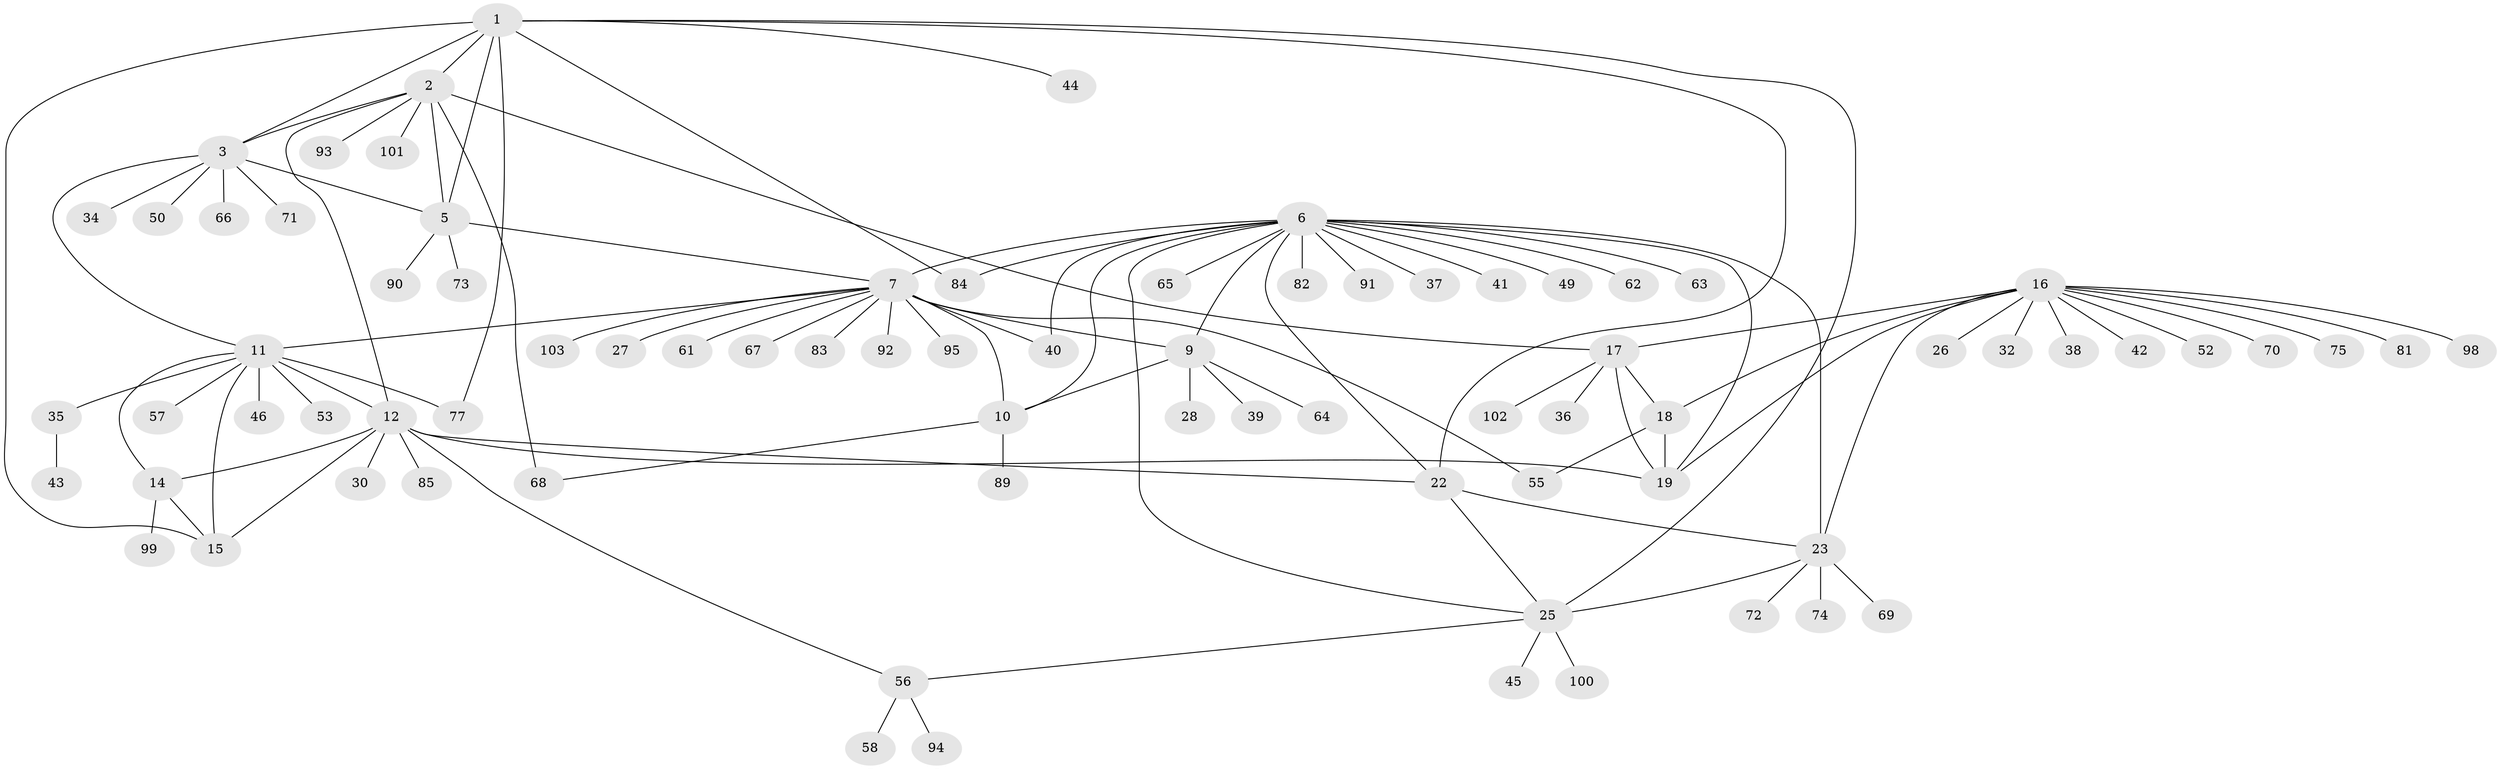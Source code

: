 // Generated by graph-tools (version 1.1) at 2025/52/02/27/25 19:52:19]
// undirected, 79 vertices, 108 edges
graph export_dot {
graph [start="1"]
  node [color=gray90,style=filled];
  1 [super="+96"];
  2 [super="+4"];
  3 [super="+48"];
  5 [super="+33"];
  6 [super="+21"];
  7 [super="+8"];
  9 [super="+29"];
  10 [super="+87"];
  11 [super="+78"];
  12 [super="+13"];
  14 [super="+88"];
  15 [super="+97"];
  16 [super="+60"];
  17 [super="+31"];
  18 [super="+54"];
  19 [super="+20"];
  22 [super="+76"];
  23 [super="+24"];
  25 [super="+51"];
  26;
  27;
  28;
  30;
  32;
  34 [super="+47"];
  35;
  36;
  37;
  38;
  39;
  40;
  41;
  42;
  43;
  44;
  45;
  46;
  49;
  50;
  52;
  53;
  55;
  56 [super="+59"];
  57 [super="+86"];
  58;
  61;
  62;
  63;
  64;
  65;
  66;
  67;
  68;
  69;
  70;
  71;
  72 [super="+80"];
  73;
  74 [super="+79"];
  75;
  77;
  81;
  82;
  83;
  84;
  85;
  89;
  90;
  91;
  92;
  93;
  94;
  95;
  98;
  99;
  100;
  101;
  102;
  103;
  1 -- 2 [weight=2];
  1 -- 3;
  1 -- 5;
  1 -- 25;
  1 -- 44;
  1 -- 77;
  1 -- 84;
  1 -- 15;
  1 -- 22;
  2 -- 3 [weight=2];
  2 -- 5 [weight=2];
  2 -- 12;
  2 -- 17;
  2 -- 68;
  2 -- 101;
  2 -- 93;
  3 -- 5;
  3 -- 34;
  3 -- 50;
  3 -- 66;
  3 -- 71;
  3 -- 11;
  5 -- 7;
  5 -- 73;
  5 -- 90;
  6 -- 7 [weight=2];
  6 -- 9;
  6 -- 10;
  6 -- 63;
  6 -- 65;
  6 -- 91;
  6 -- 19;
  6 -- 37;
  6 -- 40;
  6 -- 41;
  6 -- 49;
  6 -- 82;
  6 -- 84;
  6 -- 22;
  6 -- 23 [weight=2];
  6 -- 25;
  6 -- 62;
  7 -- 9 [weight=2];
  7 -- 10 [weight=2];
  7 -- 40;
  7 -- 83;
  7 -- 95;
  7 -- 103;
  7 -- 67;
  7 -- 11;
  7 -- 55;
  7 -- 27;
  7 -- 92;
  7 -- 61;
  9 -- 10;
  9 -- 28;
  9 -- 39;
  9 -- 64;
  10 -- 68;
  10 -- 89;
  11 -- 12 [weight=2];
  11 -- 14;
  11 -- 15;
  11 -- 35;
  11 -- 46;
  11 -- 53;
  11 -- 57;
  11 -- 77;
  12 -- 14 [weight=2];
  12 -- 15 [weight=2];
  12 -- 22;
  12 -- 56;
  12 -- 19;
  12 -- 85;
  12 -- 30;
  14 -- 15;
  14 -- 99;
  16 -- 17;
  16 -- 18;
  16 -- 19 [weight=2];
  16 -- 26;
  16 -- 32;
  16 -- 38;
  16 -- 42;
  16 -- 52;
  16 -- 75;
  16 -- 81;
  16 -- 98;
  16 -- 70;
  16 -- 23;
  17 -- 18;
  17 -- 19 [weight=2];
  17 -- 36;
  17 -- 102;
  18 -- 19 [weight=2];
  18 -- 55;
  22 -- 23 [weight=2];
  22 -- 25;
  23 -- 25 [weight=2];
  23 -- 69;
  23 -- 72;
  23 -- 74;
  25 -- 45;
  25 -- 56;
  25 -- 100;
  35 -- 43;
  56 -- 58;
  56 -- 94;
}
